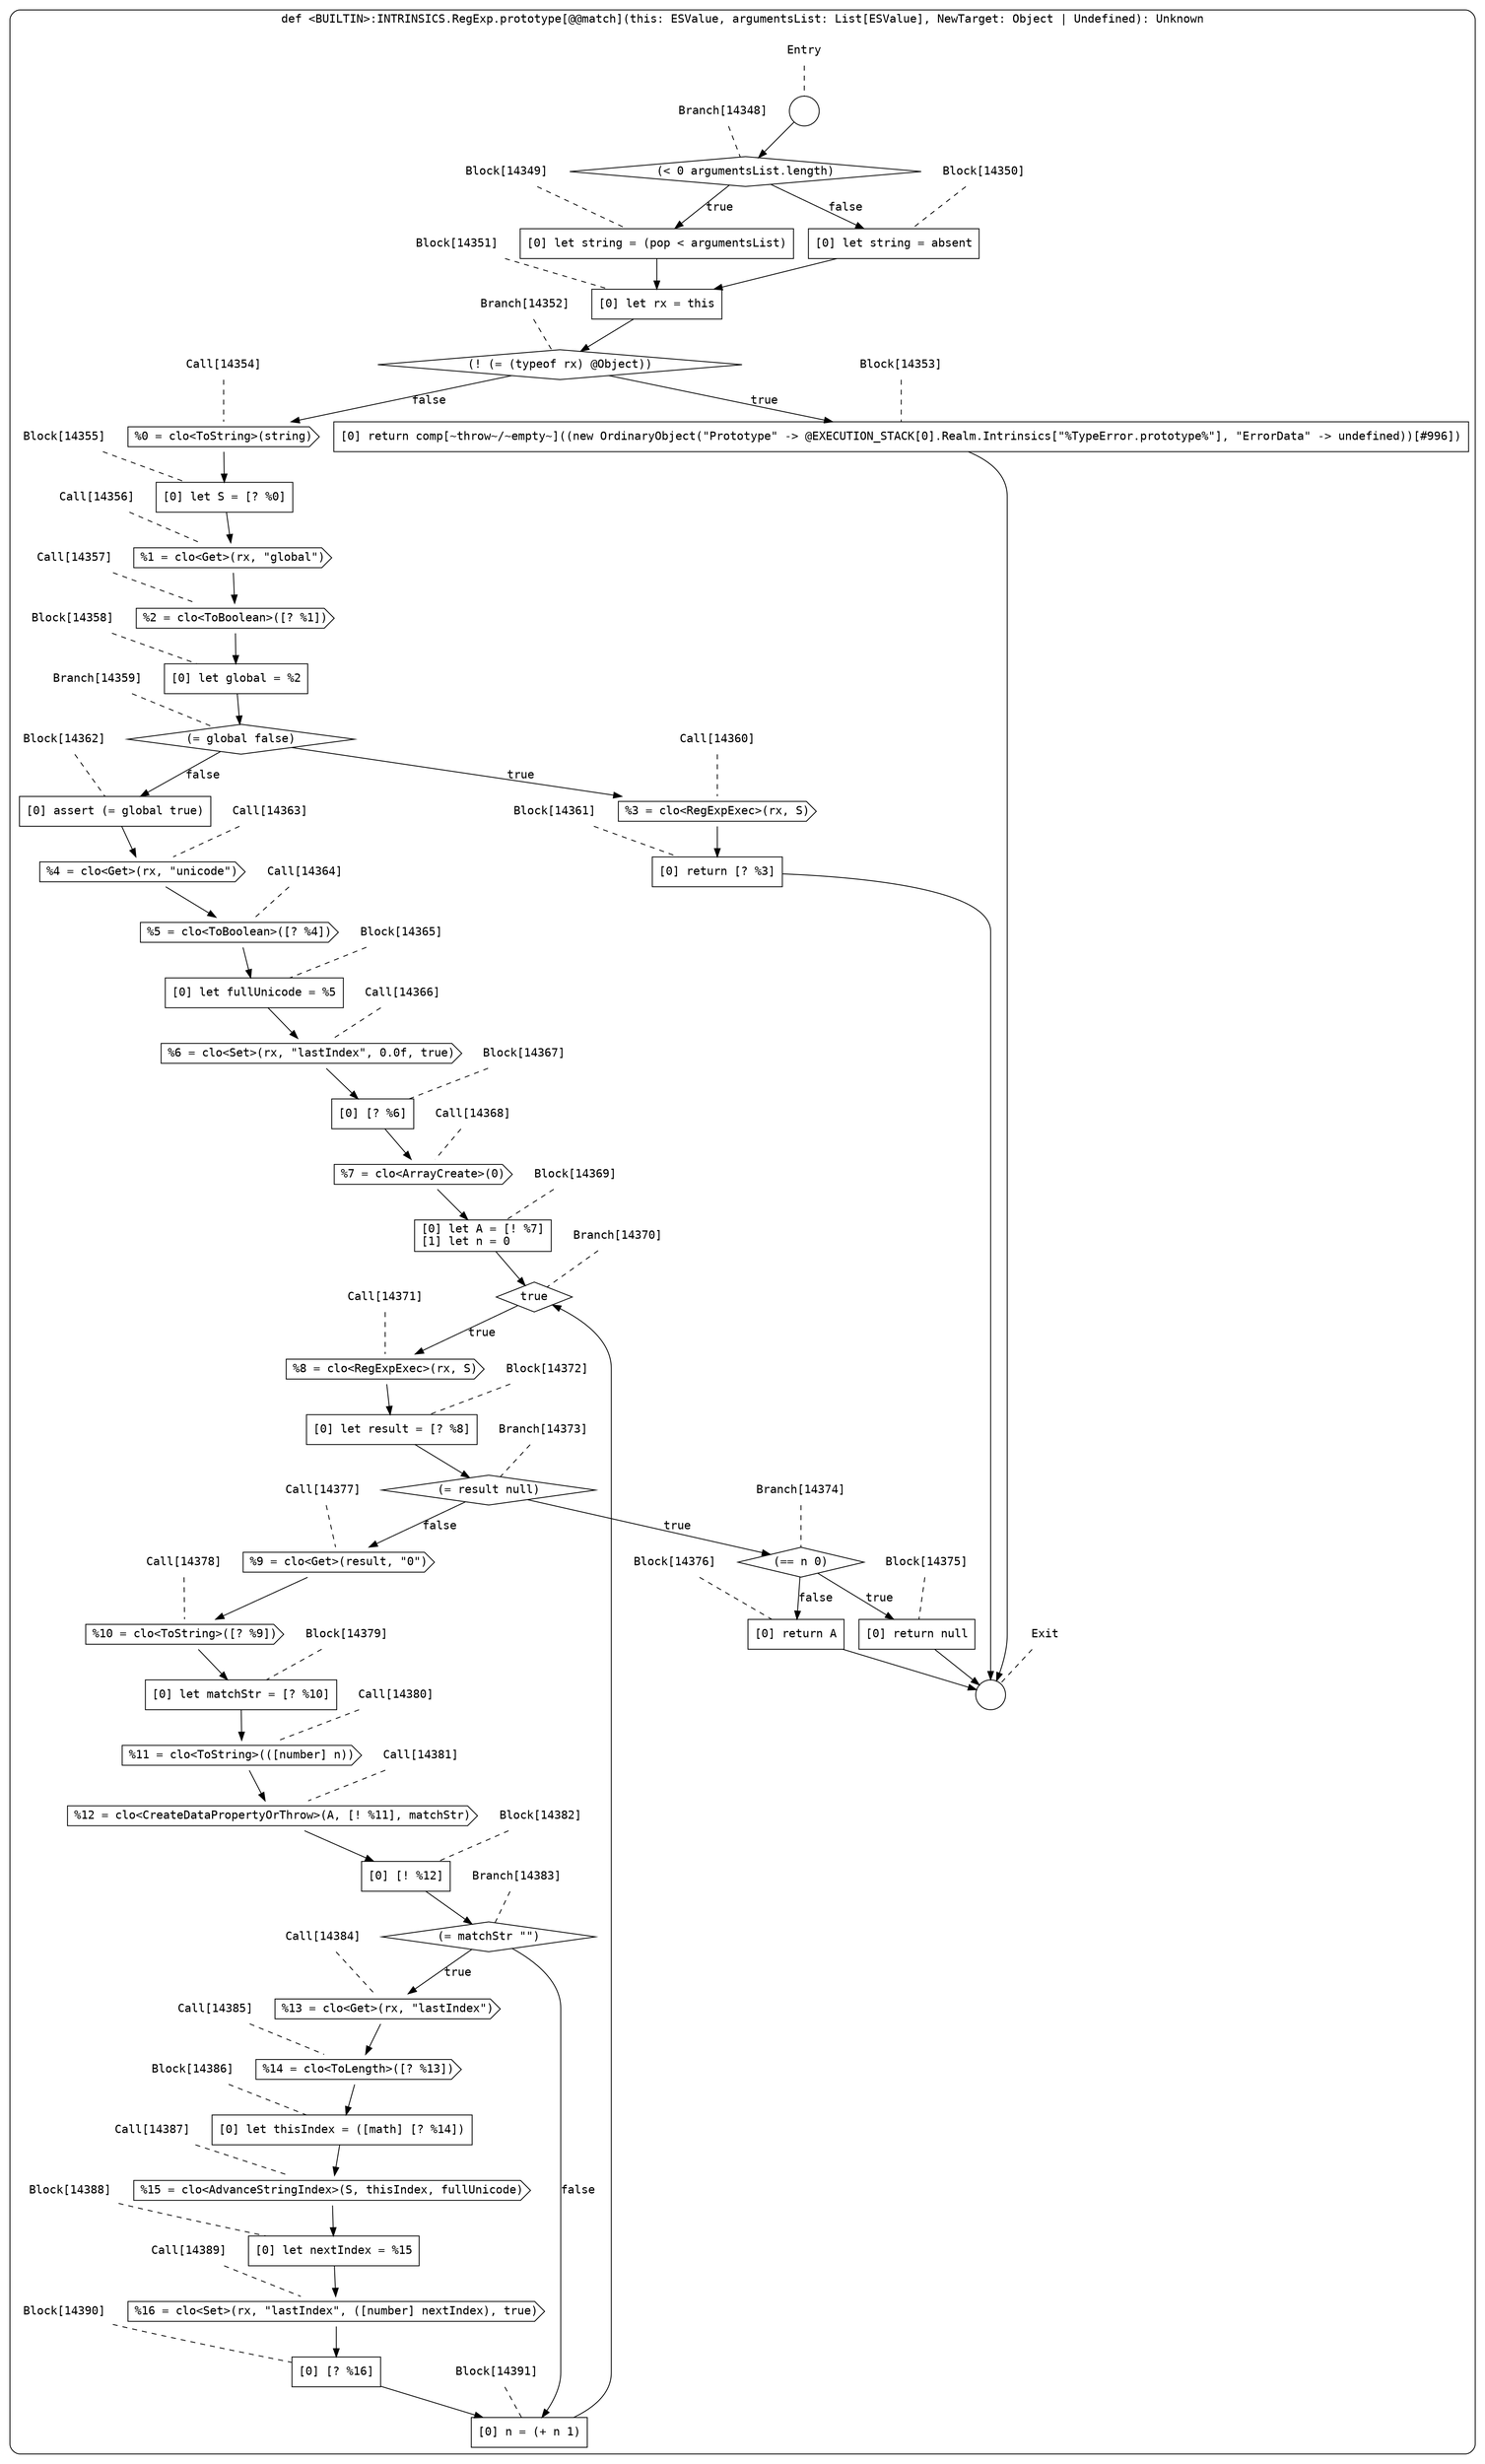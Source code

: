 digraph {
  graph [fontname = "Consolas"]
  node [fontname = "Consolas"]
  edge [fontname = "Consolas"]
  subgraph cluster2325 {
    label = "def <BUILTIN>:INTRINSICS.RegExp.prototype[@@match](this: ESValue, argumentsList: List[ESValue], NewTarget: Object | Undefined): Unknown"
    style = rounded
    cluster2325_entry_name [shape=none, label=<<font color="black">Entry</font>>]
    cluster2325_entry_name -> cluster2325_entry [arrowhead=none, color="black", style=dashed]
    cluster2325_entry [shape=circle label=" " color="black" fillcolor="white" style=filled]
    cluster2325_entry -> node14348 [color="black"]
    cluster2325_exit_name [shape=none, label=<<font color="black">Exit</font>>]
    cluster2325_exit_name -> cluster2325_exit [arrowhead=none, color="black", style=dashed]
    cluster2325_exit [shape=circle label=" " color="black" fillcolor="white" style=filled]
    node14348_name [shape=none, label=<<font color="black">Branch[14348]</font>>]
    node14348_name -> node14348 [arrowhead=none, color="black", style=dashed]
    node14348 [shape=diamond, label=<<font color="black">(&lt; 0 argumentsList.length)</font>> color="black" fillcolor="white", style=filled]
    node14348 -> node14349 [label=<<font color="black">true</font>> color="black"]
    node14348 -> node14350 [label=<<font color="black">false</font>> color="black"]
    node14349_name [shape=none, label=<<font color="black">Block[14349]</font>>]
    node14349_name -> node14349 [arrowhead=none, color="black", style=dashed]
    node14349 [shape=box, label=<<font color="black">[0] let string = (pop &lt; argumentsList)<BR ALIGN="LEFT"/></font>> color="black" fillcolor="white", style=filled]
    node14349 -> node14351 [color="black"]
    node14350_name [shape=none, label=<<font color="black">Block[14350]</font>>]
    node14350_name -> node14350 [arrowhead=none, color="black", style=dashed]
    node14350 [shape=box, label=<<font color="black">[0] let string = absent<BR ALIGN="LEFT"/></font>> color="black" fillcolor="white", style=filled]
    node14350 -> node14351 [color="black"]
    node14351_name [shape=none, label=<<font color="black">Block[14351]</font>>]
    node14351_name -> node14351 [arrowhead=none, color="black", style=dashed]
    node14351 [shape=box, label=<<font color="black">[0] let rx = this<BR ALIGN="LEFT"/></font>> color="black" fillcolor="white", style=filled]
    node14351 -> node14352 [color="black"]
    node14352_name [shape=none, label=<<font color="black">Branch[14352]</font>>]
    node14352_name -> node14352 [arrowhead=none, color="black", style=dashed]
    node14352 [shape=diamond, label=<<font color="black">(! (= (typeof rx) @Object))</font>> color="black" fillcolor="white", style=filled]
    node14352 -> node14353 [label=<<font color="black">true</font>> color="black"]
    node14352 -> node14354 [label=<<font color="black">false</font>> color="black"]
    node14353_name [shape=none, label=<<font color="black">Block[14353]</font>>]
    node14353_name -> node14353 [arrowhead=none, color="black", style=dashed]
    node14353 [shape=box, label=<<font color="black">[0] return comp[~throw~/~empty~]((new OrdinaryObject(&quot;Prototype&quot; -&gt; @EXECUTION_STACK[0].Realm.Intrinsics[&quot;%TypeError.prototype%&quot;], &quot;ErrorData&quot; -&gt; undefined))[#996])<BR ALIGN="LEFT"/></font>> color="black" fillcolor="white", style=filled]
    node14353 -> cluster2325_exit [color="black"]
    node14354_name [shape=none, label=<<font color="black">Call[14354]</font>>]
    node14354_name -> node14354 [arrowhead=none, color="black", style=dashed]
    node14354 [shape=cds, label=<<font color="black">%0 = clo&lt;ToString&gt;(string)</font>> color="black" fillcolor="white", style=filled]
    node14354 -> node14355 [color="black"]
    node14355_name [shape=none, label=<<font color="black">Block[14355]</font>>]
    node14355_name -> node14355 [arrowhead=none, color="black", style=dashed]
    node14355 [shape=box, label=<<font color="black">[0] let S = [? %0]<BR ALIGN="LEFT"/></font>> color="black" fillcolor="white", style=filled]
    node14355 -> node14356 [color="black"]
    node14356_name [shape=none, label=<<font color="black">Call[14356]</font>>]
    node14356_name -> node14356 [arrowhead=none, color="black", style=dashed]
    node14356 [shape=cds, label=<<font color="black">%1 = clo&lt;Get&gt;(rx, &quot;global&quot;)</font>> color="black" fillcolor="white", style=filled]
    node14356 -> node14357 [color="black"]
    node14357_name [shape=none, label=<<font color="black">Call[14357]</font>>]
    node14357_name -> node14357 [arrowhead=none, color="black", style=dashed]
    node14357 [shape=cds, label=<<font color="black">%2 = clo&lt;ToBoolean&gt;([? %1])</font>> color="black" fillcolor="white", style=filled]
    node14357 -> node14358 [color="black"]
    node14358_name [shape=none, label=<<font color="black">Block[14358]</font>>]
    node14358_name -> node14358 [arrowhead=none, color="black", style=dashed]
    node14358 [shape=box, label=<<font color="black">[0] let global = %2<BR ALIGN="LEFT"/></font>> color="black" fillcolor="white", style=filled]
    node14358 -> node14359 [color="black"]
    node14359_name [shape=none, label=<<font color="black">Branch[14359]</font>>]
    node14359_name -> node14359 [arrowhead=none, color="black", style=dashed]
    node14359 [shape=diamond, label=<<font color="black">(= global false)</font>> color="black" fillcolor="white", style=filled]
    node14359 -> node14360 [label=<<font color="black">true</font>> color="black"]
    node14359 -> node14362 [label=<<font color="black">false</font>> color="black"]
    node14360_name [shape=none, label=<<font color="black">Call[14360]</font>>]
    node14360_name -> node14360 [arrowhead=none, color="black", style=dashed]
    node14360 [shape=cds, label=<<font color="black">%3 = clo&lt;RegExpExec&gt;(rx, S)</font>> color="black" fillcolor="white", style=filled]
    node14360 -> node14361 [color="black"]
    node14362_name [shape=none, label=<<font color="black">Block[14362]</font>>]
    node14362_name -> node14362 [arrowhead=none, color="black", style=dashed]
    node14362 [shape=box, label=<<font color="black">[0] assert (= global true)<BR ALIGN="LEFT"/></font>> color="black" fillcolor="white", style=filled]
    node14362 -> node14363 [color="black"]
    node14361_name [shape=none, label=<<font color="black">Block[14361]</font>>]
    node14361_name -> node14361 [arrowhead=none, color="black", style=dashed]
    node14361 [shape=box, label=<<font color="black">[0] return [? %3]<BR ALIGN="LEFT"/></font>> color="black" fillcolor="white", style=filled]
    node14361 -> cluster2325_exit [color="black"]
    node14363_name [shape=none, label=<<font color="black">Call[14363]</font>>]
    node14363_name -> node14363 [arrowhead=none, color="black", style=dashed]
    node14363 [shape=cds, label=<<font color="black">%4 = clo&lt;Get&gt;(rx, &quot;unicode&quot;)</font>> color="black" fillcolor="white", style=filled]
    node14363 -> node14364 [color="black"]
    node14364_name [shape=none, label=<<font color="black">Call[14364]</font>>]
    node14364_name -> node14364 [arrowhead=none, color="black", style=dashed]
    node14364 [shape=cds, label=<<font color="black">%5 = clo&lt;ToBoolean&gt;([? %4])</font>> color="black" fillcolor="white", style=filled]
    node14364 -> node14365 [color="black"]
    node14365_name [shape=none, label=<<font color="black">Block[14365]</font>>]
    node14365_name -> node14365 [arrowhead=none, color="black", style=dashed]
    node14365 [shape=box, label=<<font color="black">[0] let fullUnicode = %5<BR ALIGN="LEFT"/></font>> color="black" fillcolor="white", style=filled]
    node14365 -> node14366 [color="black"]
    node14366_name [shape=none, label=<<font color="black">Call[14366]</font>>]
    node14366_name -> node14366 [arrowhead=none, color="black", style=dashed]
    node14366 [shape=cds, label=<<font color="black">%6 = clo&lt;Set&gt;(rx, &quot;lastIndex&quot;, 0.0f, true)</font>> color="black" fillcolor="white", style=filled]
    node14366 -> node14367 [color="black"]
    node14367_name [shape=none, label=<<font color="black">Block[14367]</font>>]
    node14367_name -> node14367 [arrowhead=none, color="black", style=dashed]
    node14367 [shape=box, label=<<font color="black">[0] [? %6]<BR ALIGN="LEFT"/></font>> color="black" fillcolor="white", style=filled]
    node14367 -> node14368 [color="black"]
    node14368_name [shape=none, label=<<font color="black">Call[14368]</font>>]
    node14368_name -> node14368 [arrowhead=none, color="black", style=dashed]
    node14368 [shape=cds, label=<<font color="black">%7 = clo&lt;ArrayCreate&gt;(0)</font>> color="black" fillcolor="white", style=filled]
    node14368 -> node14369 [color="black"]
    node14369_name [shape=none, label=<<font color="black">Block[14369]</font>>]
    node14369_name -> node14369 [arrowhead=none, color="black", style=dashed]
    node14369 [shape=box, label=<<font color="black">[0] let A = [! %7]<BR ALIGN="LEFT"/>[1] let n = 0<BR ALIGN="LEFT"/></font>> color="black" fillcolor="white", style=filled]
    node14369 -> node14370 [color="black"]
    node14370_name [shape=none, label=<<font color="black">Branch[14370]</font>>]
    node14370_name -> node14370 [arrowhead=none, color="black", style=dashed]
    node14370 [shape=diamond, label=<<font color="black">true</font>> color="black" fillcolor="white", style=filled]
    node14370 -> node14371 [label=<<font color="black">true</font>> color="black"]
    node14371_name [shape=none, label=<<font color="black">Call[14371]</font>>]
    node14371_name -> node14371 [arrowhead=none, color="black", style=dashed]
    node14371 [shape=cds, label=<<font color="black">%8 = clo&lt;RegExpExec&gt;(rx, S)</font>> color="black" fillcolor="white", style=filled]
    node14371 -> node14372 [color="black"]
    node14372_name [shape=none, label=<<font color="black">Block[14372]</font>>]
    node14372_name -> node14372 [arrowhead=none, color="black", style=dashed]
    node14372 [shape=box, label=<<font color="black">[0] let result = [? %8]<BR ALIGN="LEFT"/></font>> color="black" fillcolor="white", style=filled]
    node14372 -> node14373 [color="black"]
    node14373_name [shape=none, label=<<font color="black">Branch[14373]</font>>]
    node14373_name -> node14373 [arrowhead=none, color="black", style=dashed]
    node14373 [shape=diamond, label=<<font color="black">(= result null)</font>> color="black" fillcolor="white", style=filled]
    node14373 -> node14374 [label=<<font color="black">true</font>> color="black"]
    node14373 -> node14377 [label=<<font color="black">false</font>> color="black"]
    node14374_name [shape=none, label=<<font color="black">Branch[14374]</font>>]
    node14374_name -> node14374 [arrowhead=none, color="black", style=dashed]
    node14374 [shape=diamond, label=<<font color="black">(== n 0)</font>> color="black" fillcolor="white", style=filled]
    node14374 -> node14375 [label=<<font color="black">true</font>> color="black"]
    node14374 -> node14376 [label=<<font color="black">false</font>> color="black"]
    node14377_name [shape=none, label=<<font color="black">Call[14377]</font>>]
    node14377_name -> node14377 [arrowhead=none, color="black", style=dashed]
    node14377 [shape=cds, label=<<font color="black">%9 = clo&lt;Get&gt;(result, &quot;0&quot;)</font>> color="black" fillcolor="white", style=filled]
    node14377 -> node14378 [color="black"]
    node14375_name [shape=none, label=<<font color="black">Block[14375]</font>>]
    node14375_name -> node14375 [arrowhead=none, color="black", style=dashed]
    node14375 [shape=box, label=<<font color="black">[0] return null<BR ALIGN="LEFT"/></font>> color="black" fillcolor="white", style=filled]
    node14375 -> cluster2325_exit [color="black"]
    node14376_name [shape=none, label=<<font color="black">Block[14376]</font>>]
    node14376_name -> node14376 [arrowhead=none, color="black", style=dashed]
    node14376 [shape=box, label=<<font color="black">[0] return A<BR ALIGN="LEFT"/></font>> color="black" fillcolor="white", style=filled]
    node14376 -> cluster2325_exit [color="black"]
    node14378_name [shape=none, label=<<font color="black">Call[14378]</font>>]
    node14378_name -> node14378 [arrowhead=none, color="black", style=dashed]
    node14378 [shape=cds, label=<<font color="black">%10 = clo&lt;ToString&gt;([? %9])</font>> color="black" fillcolor="white", style=filled]
    node14378 -> node14379 [color="black"]
    node14379_name [shape=none, label=<<font color="black">Block[14379]</font>>]
    node14379_name -> node14379 [arrowhead=none, color="black", style=dashed]
    node14379 [shape=box, label=<<font color="black">[0] let matchStr = [? %10]<BR ALIGN="LEFT"/></font>> color="black" fillcolor="white", style=filled]
    node14379 -> node14380 [color="black"]
    node14380_name [shape=none, label=<<font color="black">Call[14380]</font>>]
    node14380_name -> node14380 [arrowhead=none, color="black", style=dashed]
    node14380 [shape=cds, label=<<font color="black">%11 = clo&lt;ToString&gt;(([number] n))</font>> color="black" fillcolor="white", style=filled]
    node14380 -> node14381 [color="black"]
    node14381_name [shape=none, label=<<font color="black">Call[14381]</font>>]
    node14381_name -> node14381 [arrowhead=none, color="black", style=dashed]
    node14381 [shape=cds, label=<<font color="black">%12 = clo&lt;CreateDataPropertyOrThrow&gt;(A, [! %11], matchStr)</font>> color="black" fillcolor="white", style=filled]
    node14381 -> node14382 [color="black"]
    node14382_name [shape=none, label=<<font color="black">Block[14382]</font>>]
    node14382_name -> node14382 [arrowhead=none, color="black", style=dashed]
    node14382 [shape=box, label=<<font color="black">[0] [! %12]<BR ALIGN="LEFT"/></font>> color="black" fillcolor="white", style=filled]
    node14382 -> node14383 [color="black"]
    node14383_name [shape=none, label=<<font color="black">Branch[14383]</font>>]
    node14383_name -> node14383 [arrowhead=none, color="black", style=dashed]
    node14383 [shape=diamond, label=<<font color="black">(= matchStr &quot;&quot;)</font>> color="black" fillcolor="white", style=filled]
    node14383 -> node14384 [label=<<font color="black">true</font>> color="black"]
    node14383 -> node14391 [label=<<font color="black">false</font>> color="black"]
    node14384_name [shape=none, label=<<font color="black">Call[14384]</font>>]
    node14384_name -> node14384 [arrowhead=none, color="black", style=dashed]
    node14384 [shape=cds, label=<<font color="black">%13 = clo&lt;Get&gt;(rx, &quot;lastIndex&quot;)</font>> color="black" fillcolor="white", style=filled]
    node14384 -> node14385 [color="black"]
    node14391_name [shape=none, label=<<font color="black">Block[14391]</font>>]
    node14391_name -> node14391 [arrowhead=none, color="black", style=dashed]
    node14391 [shape=box, label=<<font color="black">[0] n = (+ n 1)<BR ALIGN="LEFT"/></font>> color="black" fillcolor="white", style=filled]
    node14391 -> node14370 [color="black"]
    node14385_name [shape=none, label=<<font color="black">Call[14385]</font>>]
    node14385_name -> node14385 [arrowhead=none, color="black", style=dashed]
    node14385 [shape=cds, label=<<font color="black">%14 = clo&lt;ToLength&gt;([? %13])</font>> color="black" fillcolor="white", style=filled]
    node14385 -> node14386 [color="black"]
    node14386_name [shape=none, label=<<font color="black">Block[14386]</font>>]
    node14386_name -> node14386 [arrowhead=none, color="black", style=dashed]
    node14386 [shape=box, label=<<font color="black">[0] let thisIndex = ([math] [? %14])<BR ALIGN="LEFT"/></font>> color="black" fillcolor="white", style=filled]
    node14386 -> node14387 [color="black"]
    node14387_name [shape=none, label=<<font color="black">Call[14387]</font>>]
    node14387_name -> node14387 [arrowhead=none, color="black", style=dashed]
    node14387 [shape=cds, label=<<font color="black">%15 = clo&lt;AdvanceStringIndex&gt;(S, thisIndex, fullUnicode)</font>> color="black" fillcolor="white", style=filled]
    node14387 -> node14388 [color="black"]
    node14388_name [shape=none, label=<<font color="black">Block[14388]</font>>]
    node14388_name -> node14388 [arrowhead=none, color="black", style=dashed]
    node14388 [shape=box, label=<<font color="black">[0] let nextIndex = %15<BR ALIGN="LEFT"/></font>> color="black" fillcolor="white", style=filled]
    node14388 -> node14389 [color="black"]
    node14389_name [shape=none, label=<<font color="black">Call[14389]</font>>]
    node14389_name -> node14389 [arrowhead=none, color="black", style=dashed]
    node14389 [shape=cds, label=<<font color="black">%16 = clo&lt;Set&gt;(rx, &quot;lastIndex&quot;, ([number] nextIndex), true)</font>> color="black" fillcolor="white", style=filled]
    node14389 -> node14390 [color="black"]
    node14390_name [shape=none, label=<<font color="black">Block[14390]</font>>]
    node14390_name -> node14390 [arrowhead=none, color="black", style=dashed]
    node14390 [shape=box, label=<<font color="black">[0] [? %16]<BR ALIGN="LEFT"/></font>> color="black" fillcolor="white", style=filled]
    node14390 -> node14391 [color="black"]
  }
}